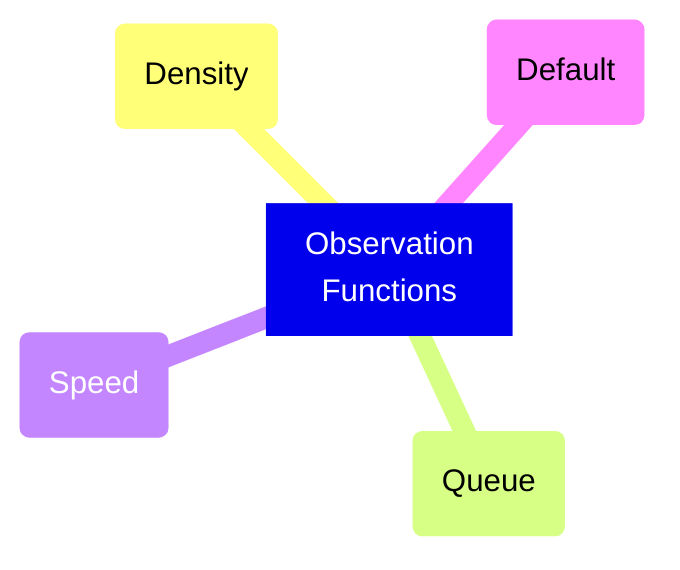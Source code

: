mindmap
  root[Observation
  Functions]
    d(Density)
    q(Queue)
    s(Speed)
    default(Default)